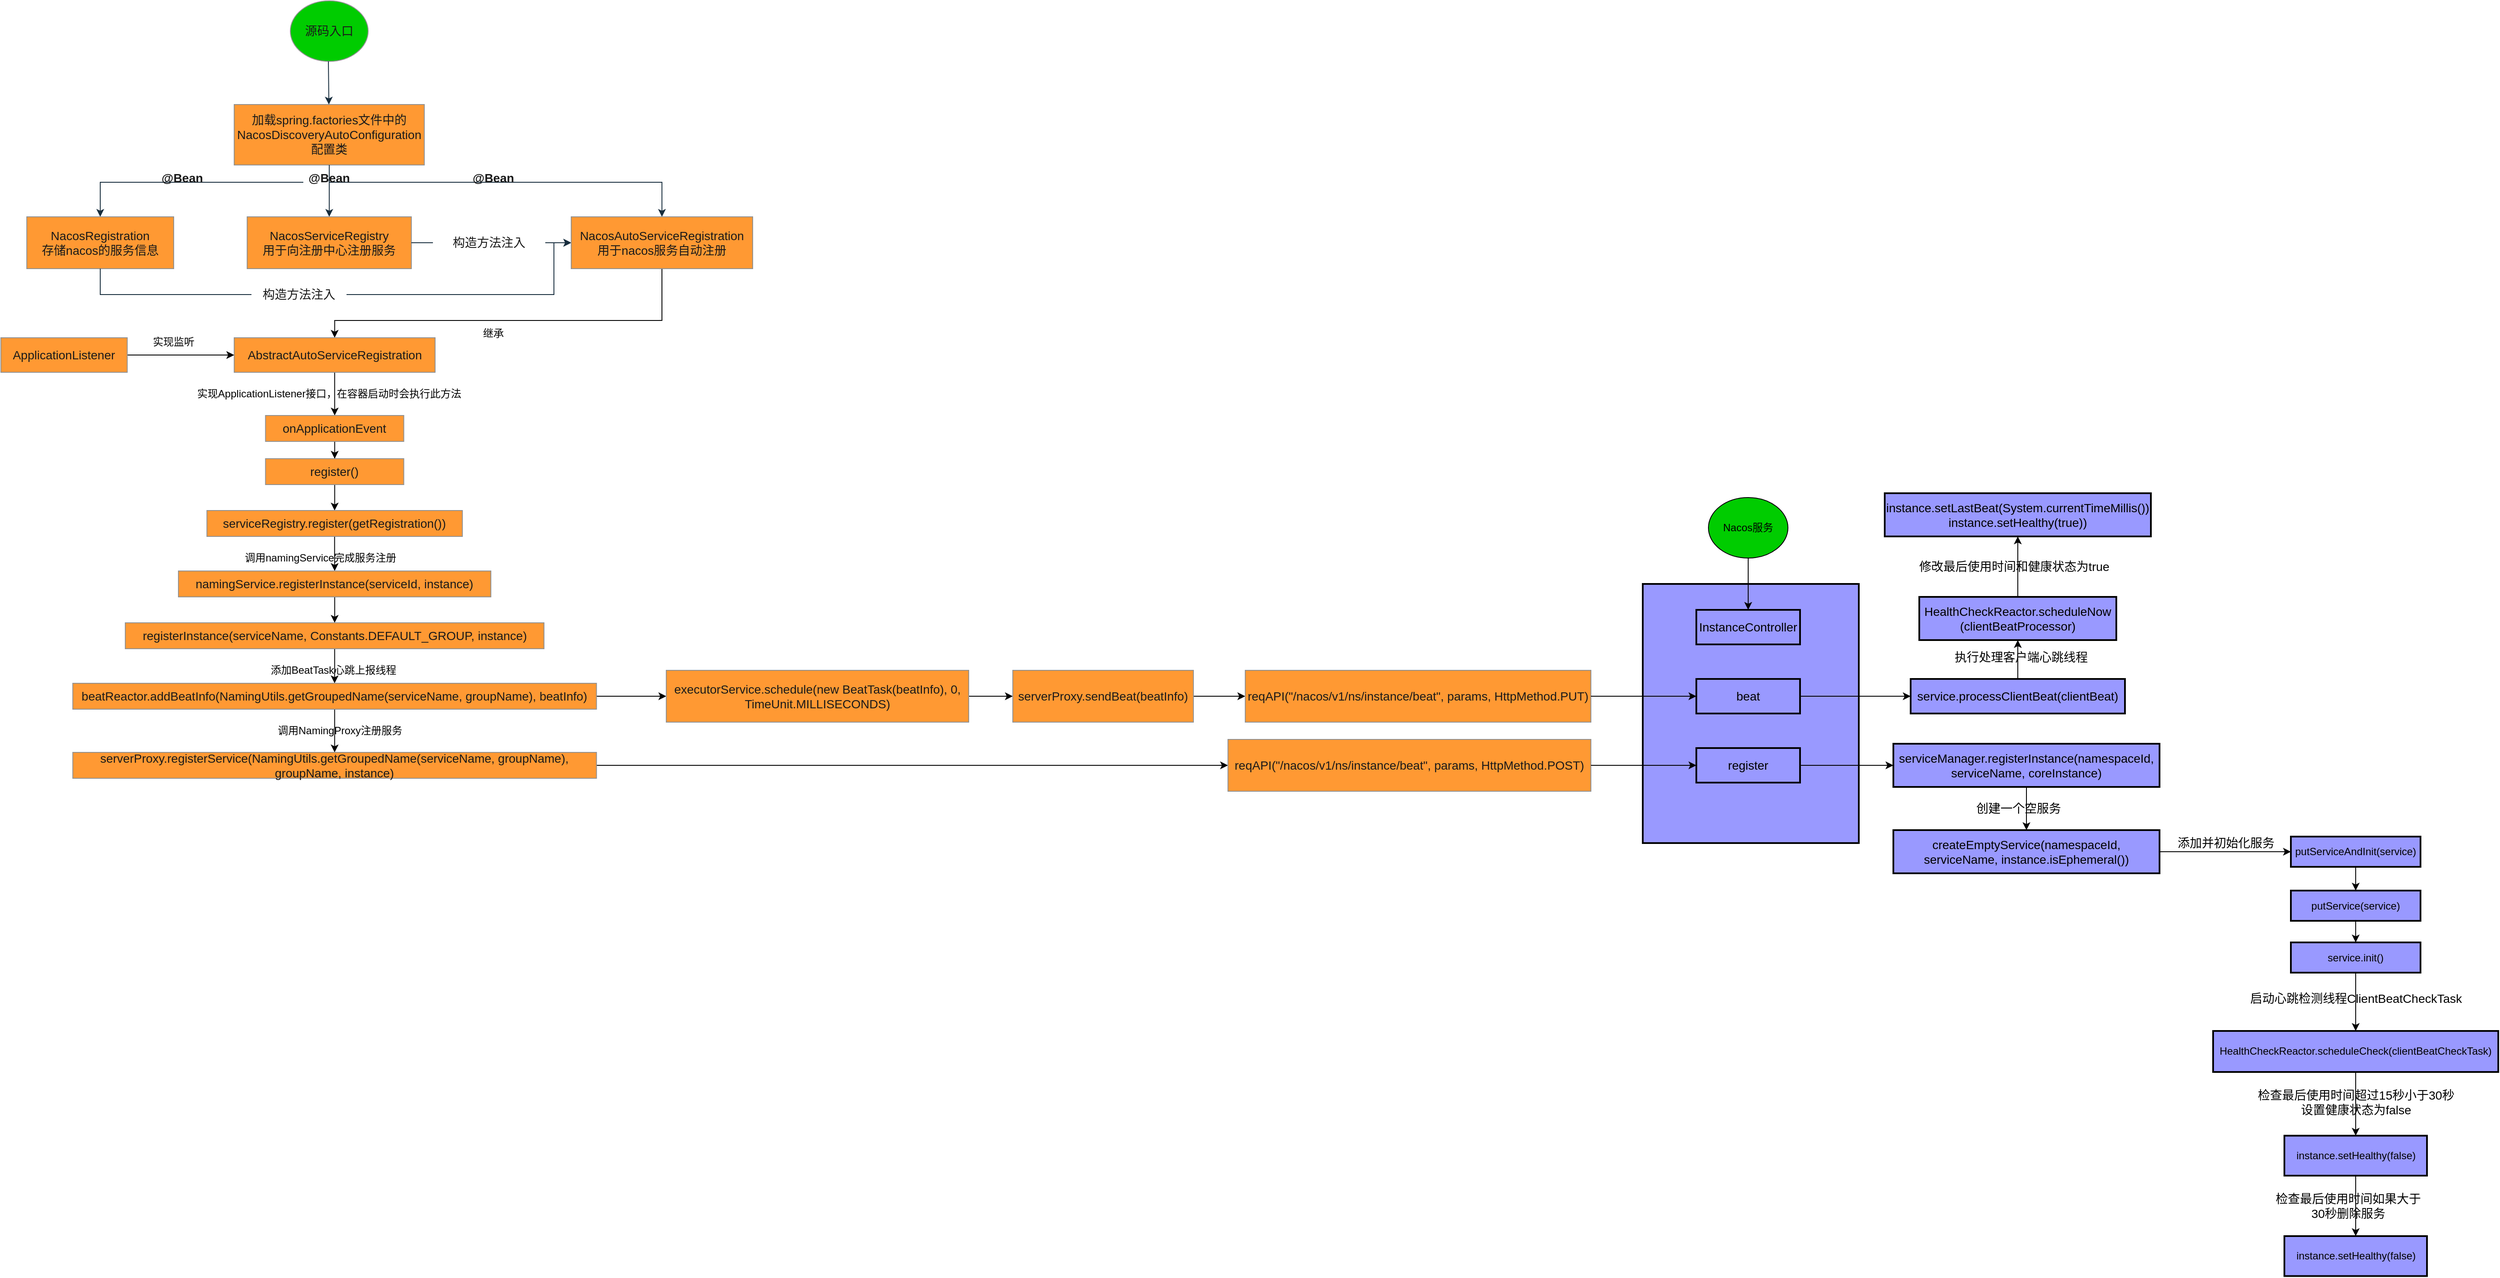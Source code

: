 <mxfile version="20.2.6" type="device"><diagram id="XiNR9JLJHjYrOLOU8RNQ" name="第 1 页"><mxGraphModel dx="3555" dy="1905" grid="1" gridSize="10" guides="1" tooltips="1" connect="1" arrows="1" fold="1" page="1" pageScale="1" pageWidth="827" pageHeight="1169" math="0" shadow="0"><root><mxCell id="0"/><mxCell id="1" parent="0"/><mxCell id="MS3i4A6nA0MEaN-V1GOZ-1" value="&lt;font style=&quot;font-size: 14px;&quot;&gt;源码入口&lt;/font&gt;" style="ellipse;whiteSpace=wrap;html=1;labelBackgroundColor=none;rounded=0;fillColor=#00CC00;strokeColor=#909090;fontColor=#1A1A1A;" parent="1" vertex="1"><mxGeometry x="345" y="10" width="90" height="70" as="geometry"/></mxCell><mxCell id="MS3i4A6nA0MEaN-V1GOZ-2" value="" style="edgeStyle=orthogonalEdgeStyle;rounded=0;orthogonalLoop=1;jettySize=auto;html=1;fontSize=14;fontColor=#1A1A1A;strokeColor=#182E3E;" parent="1" source="MS3i4A6nA0MEaN-V1GOZ-5" target="MS3i4A6nA0MEaN-V1GOZ-10" edge="1"><mxGeometry relative="1" as="geometry"/></mxCell><mxCell id="MS3i4A6nA0MEaN-V1GOZ-3" style="edgeStyle=orthogonalEdgeStyle;rounded=0;orthogonalLoop=1;jettySize=auto;html=1;entryX=0.5;entryY=0;entryDx=0;entryDy=0;fontSize=14;fontColor=#1A1A1A;strokeColor=#182E3E;startArrow=none;" parent="1" source="MS3i4A6nA0MEaN-V1GOZ-13" target="MS3i4A6nA0MEaN-V1GOZ-8" edge="1"><mxGeometry relative="1" as="geometry"><Array as="points"><mxPoint x="125" y="220"/></Array></mxGeometry></mxCell><mxCell id="MS3i4A6nA0MEaN-V1GOZ-4" style="edgeStyle=orthogonalEdgeStyle;rounded=0;orthogonalLoop=1;jettySize=auto;html=1;fontSize=14;fontColor=#1A1A1A;strokeColor=#182E3E;startArrow=none;" parent="1" source="MS3i4A6nA0MEaN-V1GOZ-12" target="MS3i4A6nA0MEaN-V1GOZ-11" edge="1"><mxGeometry relative="1" as="geometry"><Array as="points"><mxPoint x="390" y="220"/><mxPoint x="645" y="220"/></Array></mxGeometry></mxCell><mxCell id="MS3i4A6nA0MEaN-V1GOZ-5" value="加载spring.factories文件中的NacosDiscoveryAutoConfiguration配置类" style="rounded=0;whiteSpace=wrap;html=1;fontSize=14;fontColor=#1A1A1A;strokeColor=#909090;fillColor=#FF9933;" parent="1" vertex="1"><mxGeometry x="280" y="130" width="220" height="70" as="geometry"/></mxCell><mxCell id="MS3i4A6nA0MEaN-V1GOZ-6" value="" style="endArrow=classic;html=1;rounded=0;fontSize=14;fontColor=#1A1A1A;strokeColor=#182E3E;" parent="1" target="MS3i4A6nA0MEaN-V1GOZ-5" edge="1"><mxGeometry width="50" height="50" relative="1" as="geometry"><mxPoint x="389" y="80" as="sourcePoint"/><mxPoint x="439" y="30" as="targetPoint"/></mxGeometry></mxCell><mxCell id="MS3i4A6nA0MEaN-V1GOZ-7" style="edgeStyle=orthogonalEdgeStyle;rounded=0;orthogonalLoop=1;jettySize=auto;html=1;fontSize=14;fontColor=#1A1A1A;strokeColor=#182E3E;entryX=0;entryY=0.5;entryDx=0;entryDy=0;startArrow=none;" parent="1" source="MS3i4A6nA0MEaN-V1GOZ-18" target="MS3i4A6nA0MEaN-V1GOZ-11" edge="1"><mxGeometry relative="1" as="geometry"><mxPoint x="650" y="290" as="targetPoint"/><Array as="points"><mxPoint x="650" y="350"/><mxPoint x="650" y="290"/></Array></mxGeometry></mxCell><mxCell id="MS3i4A6nA0MEaN-V1GOZ-8" value="NacosRegistration&lt;br&gt;存储nacos的服务信息" style="rounded=0;whiteSpace=wrap;html=1;fontSize=14;fontColor=#1A1A1A;strokeColor=#909090;fillColor=#FF9933;" parent="1" vertex="1"><mxGeometry x="40" y="260" width="170" height="60" as="geometry"/></mxCell><mxCell id="MS3i4A6nA0MEaN-V1GOZ-9" style="edgeStyle=orthogonalEdgeStyle;rounded=0;orthogonalLoop=1;jettySize=auto;html=1;entryX=0;entryY=0.5;entryDx=0;entryDy=0;fontSize=14;fontColor=#1A1A1A;strokeColor=#182E3E;startArrow=none;" parent="1" source="MS3i4A6nA0MEaN-V1GOZ-16" target="MS3i4A6nA0MEaN-V1GOZ-11" edge="1"><mxGeometry relative="1" as="geometry"/></mxCell><mxCell id="MS3i4A6nA0MEaN-V1GOZ-10" value="NacosServiceRegistry&lt;br&gt;用于向注册中心注册服务" style="rounded=0;whiteSpace=wrap;html=1;fontSize=14;fontColor=#1A1A1A;strokeColor=#909090;fillColor=#FF9933;" parent="1" vertex="1"><mxGeometry x="295" y="260" width="190" height="60" as="geometry"/></mxCell><mxCell id="9adXEB_GNMB9PF9maurZ-7" value="" style="edgeStyle=orthogonalEdgeStyle;rounded=0;orthogonalLoop=1;jettySize=auto;html=1;entryX=0.5;entryY=0;entryDx=0;entryDy=0;" parent="1" source="MS3i4A6nA0MEaN-V1GOZ-11" target="9adXEB_GNMB9PF9maurZ-6" edge="1"><mxGeometry relative="1" as="geometry"><mxPoint x="400" y="380" as="targetPoint"/><Array as="points"><mxPoint x="775" y="380"/><mxPoint x="396" y="380"/></Array></mxGeometry></mxCell><mxCell id="MS3i4A6nA0MEaN-V1GOZ-11" value="NacosAutoServiceRegistration&lt;br&gt;用于nacos服务自动注册" style="rounded=0;whiteSpace=wrap;html=1;fontSize=14;fontColor=#1A1A1A;strokeColor=#909090;fillColor=#FF9933;" parent="1" vertex="1"><mxGeometry x="670" y="260" width="210" height="60" as="geometry"/></mxCell><mxCell id="MS3i4A6nA0MEaN-V1GOZ-12" value="@Bean" style="text;html=1;strokeColor=none;fillColor=none;align=center;verticalAlign=middle;whiteSpace=wrap;rounded=0;fontSize=14;fontColor=#1A1A1A;fontStyle=1" parent="1" vertex="1"><mxGeometry x="550" y="200" width="60" height="30" as="geometry"/></mxCell><mxCell id="MS3i4A6nA0MEaN-V1GOZ-13" value="@Bean" style="text;html=1;strokeColor=none;fillColor=none;align=center;verticalAlign=middle;whiteSpace=wrap;rounded=0;fontSize=14;fontColor=#1A1A1A;fontStyle=1" parent="1" vertex="1"><mxGeometry x="360" y="200" width="60" height="30" as="geometry"/></mxCell><mxCell id="MS3i4A6nA0MEaN-V1GOZ-14" value="" style="edgeStyle=orthogonalEdgeStyle;rounded=0;orthogonalLoop=1;jettySize=auto;html=1;entryX=0.5;entryY=0;entryDx=0;entryDy=0;fontSize=14;fontColor=#1A1A1A;strokeColor=#182E3E;endArrow=none;" parent="1" source="MS3i4A6nA0MEaN-V1GOZ-5" target="MS3i4A6nA0MEaN-V1GOZ-13" edge="1"><mxGeometry relative="1" as="geometry"><mxPoint x="390" y="200" as="sourcePoint"/><mxPoint x="125" y="260" as="targetPoint"/><Array as="points"><mxPoint x="390" y="220"/></Array></mxGeometry></mxCell><mxCell id="MS3i4A6nA0MEaN-V1GOZ-15" value="@Bean" style="text;html=1;strokeColor=none;fillColor=none;align=center;verticalAlign=middle;whiteSpace=wrap;rounded=0;fontSize=14;fontColor=#1A1A1A;fontStyle=1" parent="1" vertex="1"><mxGeometry x="190" y="200" width="60" height="30" as="geometry"/></mxCell><mxCell id="MS3i4A6nA0MEaN-V1GOZ-16" value="构造方法注入" style="text;html=1;strokeColor=none;fillColor=none;align=center;verticalAlign=middle;whiteSpace=wrap;rounded=0;fontSize=14;fontColor=#1A1A1A;" parent="1" vertex="1"><mxGeometry x="510" y="275" width="130" height="30" as="geometry"/></mxCell><mxCell id="MS3i4A6nA0MEaN-V1GOZ-17" value="" style="edgeStyle=orthogonalEdgeStyle;rounded=0;orthogonalLoop=1;jettySize=auto;html=1;entryX=0;entryY=0.5;entryDx=0;entryDy=0;fontSize=14;fontColor=#1A1A1A;strokeColor=#182E3E;endArrow=none;" parent="1" source="MS3i4A6nA0MEaN-V1GOZ-10" target="MS3i4A6nA0MEaN-V1GOZ-16" edge="1"><mxGeometry relative="1" as="geometry"><mxPoint x="485" y="290" as="sourcePoint"/><mxPoint x="600" y="290" as="targetPoint"/></mxGeometry></mxCell><mxCell id="MS3i4A6nA0MEaN-V1GOZ-18" value="构造方法注入" style="text;html=1;strokeColor=none;fillColor=none;align=center;verticalAlign=middle;whiteSpace=wrap;rounded=0;fontSize=14;fontColor=#1A1A1A;" parent="1" vertex="1"><mxGeometry x="300" y="335" width="110" height="30" as="geometry"/></mxCell><mxCell id="MS3i4A6nA0MEaN-V1GOZ-19" value="" style="edgeStyle=orthogonalEdgeStyle;rounded=0;orthogonalLoop=1;jettySize=auto;html=1;fontSize=14;fontColor=#1A1A1A;strokeColor=#182E3E;entryX=0;entryY=0.5;entryDx=0;entryDy=0;endArrow=none;" parent="1" source="MS3i4A6nA0MEaN-V1GOZ-8" target="MS3i4A6nA0MEaN-V1GOZ-18" edge="1"><mxGeometry relative="1" as="geometry"><mxPoint x="670" y="290" as="targetPoint"/><mxPoint x="125" y="320" as="sourcePoint"/><Array as="points"><mxPoint x="125" y="350"/></Array></mxGeometry></mxCell><mxCell id="9adXEB_GNMB9PF9maurZ-2" style="edgeStyle=orthogonalEdgeStyle;rounded=0;orthogonalLoop=1;jettySize=auto;html=1;exitX=0.5;exitY=1;exitDx=0;exitDy=0;" parent="1" edge="1"><mxGeometry relative="1" as="geometry"><mxPoint x="390" y="450" as="sourcePoint"/><mxPoint x="390" y="450" as="targetPoint"/></mxGeometry></mxCell><mxCell id="9FEJNgKFsOuCE_ZTB_JF-2" value="" style="edgeStyle=orthogonalEdgeStyle;rounded=0;orthogonalLoop=1;jettySize=auto;html=1;" edge="1" parent="1" source="9adXEB_GNMB9PF9maurZ-6" target="9FEJNgKFsOuCE_ZTB_JF-1"><mxGeometry relative="1" as="geometry"/></mxCell><mxCell id="9adXEB_GNMB9PF9maurZ-6" value="AbstractAutoServiceRegistration" style="whiteSpace=wrap;html=1;fontSize=14;fillColor=#FF9933;strokeColor=#909090;fontColor=#1A1A1A;rounded=0;" parent="1" vertex="1"><mxGeometry x="280" y="400" width="232.5" height="40" as="geometry"/></mxCell><mxCell id="9adXEB_GNMB9PF9maurZ-13" value="继承" style="text;html=1;strokeColor=none;fillColor=none;align=center;verticalAlign=middle;whiteSpace=wrap;rounded=0;" parent="1" vertex="1"><mxGeometry x="550" y="380" width="60" height="30" as="geometry"/></mxCell><mxCell id="9adXEB_GNMB9PF9maurZ-16" style="edgeStyle=orthogonalEdgeStyle;rounded=0;orthogonalLoop=1;jettySize=auto;html=1;entryX=0;entryY=0.5;entryDx=0;entryDy=0;" parent="1" source="9adXEB_GNMB9PF9maurZ-14" target="9adXEB_GNMB9PF9maurZ-6" edge="1"><mxGeometry relative="1" as="geometry"/></mxCell><mxCell id="9adXEB_GNMB9PF9maurZ-14" value="ApplicationListener" style="whiteSpace=wrap;html=1;fontSize=14;fillColor=#FF9933;strokeColor=#909090;fontColor=#1A1A1A;rounded=0;" parent="1" vertex="1"><mxGeometry x="10" y="400" width="146.25" height="40" as="geometry"/></mxCell><mxCell id="9adXEB_GNMB9PF9maurZ-18" value="实现监听" style="text;html=1;strokeColor=none;fillColor=none;align=center;verticalAlign=middle;whiteSpace=wrap;rounded=0;" parent="1" vertex="1"><mxGeometry x="180" y="390" width="60" height="30" as="geometry"/></mxCell><mxCell id="9FEJNgKFsOuCE_ZTB_JF-7" value="" style="edgeStyle=orthogonalEdgeStyle;rounded=0;orthogonalLoop=1;jettySize=auto;html=1;" edge="1" parent="1" source="9FEJNgKFsOuCE_ZTB_JF-1" target="9FEJNgKFsOuCE_ZTB_JF-6"><mxGeometry relative="1" as="geometry"/></mxCell><mxCell id="9FEJNgKFsOuCE_ZTB_JF-1" value="onApplicationEvent" style="whiteSpace=wrap;html=1;fontSize=14;fillColor=#FF9933;strokeColor=#909090;fontColor=#1A1A1A;rounded=0;" vertex="1" parent="1"><mxGeometry x="316.25" y="490" width="160" height="30" as="geometry"/></mxCell><mxCell id="9FEJNgKFsOuCE_ZTB_JF-3" value="实现ApplicationListener接口，在容器启动时会执行此方法" style="text;html=1;strokeColor=none;fillColor=none;align=center;verticalAlign=middle;whiteSpace=wrap;rounded=0;" vertex="1" parent="1"><mxGeometry x="210" y="450" width="360" height="30" as="geometry"/></mxCell><mxCell id="9FEJNgKFsOuCE_ZTB_JF-9" value="" style="edgeStyle=orthogonalEdgeStyle;rounded=0;orthogonalLoop=1;jettySize=auto;html=1;" edge="1" parent="1" source="9FEJNgKFsOuCE_ZTB_JF-6" target="9FEJNgKFsOuCE_ZTB_JF-8"><mxGeometry relative="1" as="geometry"/></mxCell><mxCell id="9FEJNgKFsOuCE_ZTB_JF-6" value="register()" style="whiteSpace=wrap;html=1;fontSize=14;fillColor=#FF9933;strokeColor=#909090;fontColor=#1A1A1A;rounded=0;" vertex="1" parent="1"><mxGeometry x="316.25" y="540" width="160" height="30" as="geometry"/></mxCell><mxCell id="9FEJNgKFsOuCE_ZTB_JF-11" value="" style="edgeStyle=orthogonalEdgeStyle;rounded=0;orthogonalLoop=1;jettySize=auto;html=1;" edge="1" parent="1" source="9FEJNgKFsOuCE_ZTB_JF-8" target="9FEJNgKFsOuCE_ZTB_JF-10"><mxGeometry relative="1" as="geometry"/></mxCell><mxCell id="9FEJNgKFsOuCE_ZTB_JF-8" value="serviceRegistry.register(getRegistration())" style="whiteSpace=wrap;html=1;fontSize=14;fillColor=#FF9933;strokeColor=#909090;fontColor=#1A1A1A;rounded=0;" vertex="1" parent="1"><mxGeometry x="248.44" y="600" width="295.62" height="30" as="geometry"/></mxCell><mxCell id="9FEJNgKFsOuCE_ZTB_JF-15" value="" style="edgeStyle=orthogonalEdgeStyle;rounded=0;orthogonalLoop=1;jettySize=auto;html=1;" edge="1" parent="1" source="9FEJNgKFsOuCE_ZTB_JF-10" target="9FEJNgKFsOuCE_ZTB_JF-14"><mxGeometry relative="1" as="geometry"/></mxCell><mxCell id="9FEJNgKFsOuCE_ZTB_JF-10" value="namingService.registerInstance(serviceId, instance)" style="whiteSpace=wrap;html=1;fontSize=14;fillColor=#FF9933;strokeColor=#909090;fontColor=#1A1A1A;rounded=0;" vertex="1" parent="1"><mxGeometry x="215.47" y="670" width="361.56" height="30" as="geometry"/></mxCell><mxCell id="9FEJNgKFsOuCE_ZTB_JF-13" value="调用namingService完成服务注册" style="text;html=1;strokeColor=none;fillColor=none;align=center;verticalAlign=middle;whiteSpace=wrap;rounded=0;" vertex="1" parent="1"><mxGeometry x="250" y="640" width="260" height="30" as="geometry"/></mxCell><mxCell id="9FEJNgKFsOuCE_ZTB_JF-17" value="" style="edgeStyle=orthogonalEdgeStyle;rounded=0;orthogonalLoop=1;jettySize=auto;html=1;" edge="1" parent="1" source="9FEJNgKFsOuCE_ZTB_JF-14" target="9FEJNgKFsOuCE_ZTB_JF-16"><mxGeometry relative="1" as="geometry"/></mxCell><mxCell id="9FEJNgKFsOuCE_ZTB_JF-14" value="registerInstance(serviceName, Constants.DEFAULT_GROUP, instance)" style="whiteSpace=wrap;html=1;fontSize=14;fillColor=#FF9933;strokeColor=#909090;fontColor=#1A1A1A;rounded=0;" vertex="1" parent="1"><mxGeometry x="153.98" y="730" width="484.53" height="30" as="geometry"/></mxCell><mxCell id="9FEJNgKFsOuCE_ZTB_JF-20" value="" style="edgeStyle=orthogonalEdgeStyle;rounded=0;orthogonalLoop=1;jettySize=auto;html=1;" edge="1" parent="1" source="9FEJNgKFsOuCE_ZTB_JF-16" target="9FEJNgKFsOuCE_ZTB_JF-19"><mxGeometry relative="1" as="geometry"/></mxCell><mxCell id="9FEJNgKFsOuCE_ZTB_JF-24" value="" style="edgeStyle=orthogonalEdgeStyle;rounded=0;orthogonalLoop=1;jettySize=auto;html=1;" edge="1" parent="1" source="9FEJNgKFsOuCE_ZTB_JF-16" target="9FEJNgKFsOuCE_ZTB_JF-23"><mxGeometry relative="1" as="geometry"/></mxCell><mxCell id="9FEJNgKFsOuCE_ZTB_JF-16" value="beatReactor.addBeatInfo(NamingUtils.getGroupedName(serviceName, groupName), beatInfo)" style="whiteSpace=wrap;html=1;fontSize=14;fillColor=#FF9933;strokeColor=#909090;fontColor=#1A1A1A;rounded=0;" vertex="1" parent="1"><mxGeometry x="93.23" y="800" width="606.02" height="30" as="geometry"/></mxCell><mxCell id="9FEJNgKFsOuCE_ZTB_JF-18" value="添加BeatTask心跳上报线程" style="text;html=1;strokeColor=none;fillColor=none;align=center;verticalAlign=middle;whiteSpace=wrap;rounded=0;" vertex="1" parent="1"><mxGeometry x="170" y="770" width="450" height="30" as="geometry"/></mxCell><mxCell id="9FEJNgKFsOuCE_ZTB_JF-30" value="" style="edgeStyle=orthogonalEdgeStyle;rounded=0;orthogonalLoop=1;jettySize=auto;html=1;" edge="1" parent="1" source="9FEJNgKFsOuCE_ZTB_JF-19" target="9FEJNgKFsOuCE_ZTB_JF-29"><mxGeometry relative="1" as="geometry"/></mxCell><mxCell id="9FEJNgKFsOuCE_ZTB_JF-19" value="serverProxy.registerService(NamingUtils.getGroupedName(serviceName, groupName), groupName, instance)" style="whiteSpace=wrap;html=1;fontSize=14;fillColor=#FF9933;strokeColor=#909090;fontColor=#1A1A1A;rounded=0;" vertex="1" parent="1"><mxGeometry x="93.24" y="880" width="606.02" height="30" as="geometry"/></mxCell><mxCell id="9FEJNgKFsOuCE_ZTB_JF-21" value="调用NamingProxy注册服务" style="text;html=1;strokeColor=none;fillColor=none;align=center;verticalAlign=middle;whiteSpace=wrap;rounded=0;" vertex="1" parent="1"><mxGeometry x="285" y="840" width="235" height="30" as="geometry"/></mxCell><mxCell id="9FEJNgKFsOuCE_ZTB_JF-26" value="" style="edgeStyle=orthogonalEdgeStyle;rounded=0;orthogonalLoop=1;jettySize=auto;html=1;" edge="1" parent="1" source="9FEJNgKFsOuCE_ZTB_JF-23" target="9FEJNgKFsOuCE_ZTB_JF-25"><mxGeometry relative="1" as="geometry"/></mxCell><mxCell id="9FEJNgKFsOuCE_ZTB_JF-23" value="executorService.schedule(new BeatTask(beatInfo), 0, TimeUnit.MILLISECONDS)" style="whiteSpace=wrap;html=1;fontSize=14;fillColor=#FF9933;strokeColor=#909090;fontColor=#1A1A1A;rounded=0;" vertex="1" parent="1"><mxGeometry x="780" y="785" width="350" height="60" as="geometry"/></mxCell><mxCell id="9FEJNgKFsOuCE_ZTB_JF-28" value="" style="edgeStyle=orthogonalEdgeStyle;rounded=0;orthogonalLoop=1;jettySize=auto;html=1;" edge="1" parent="1" source="9FEJNgKFsOuCE_ZTB_JF-25" target="9FEJNgKFsOuCE_ZTB_JF-27"><mxGeometry relative="1" as="geometry"/></mxCell><mxCell id="9FEJNgKFsOuCE_ZTB_JF-25" value="serverProxy.sendBeat(beatInfo)" style="whiteSpace=wrap;html=1;fontSize=14;fillColor=#FF9933;strokeColor=#909090;fontColor=#1A1A1A;rounded=0;" vertex="1" parent="1"><mxGeometry x="1181" y="785" width="209" height="60" as="geometry"/></mxCell><mxCell id="9FEJNgKFsOuCE_ZTB_JF-27" value="reqAPI(&quot;/nacos/v1/ns/instance/beat&quot;, params, HttpMethod.PUT)" style="whiteSpace=wrap;html=1;fontSize=14;fillColor=#FF9933;strokeColor=#909090;fontColor=#1A1A1A;rounded=0;" vertex="1" parent="1"><mxGeometry x="1450" y="785" width="400" height="60" as="geometry"/></mxCell><mxCell id="9FEJNgKFsOuCE_ZTB_JF-29" value="reqAPI(&quot;/nacos/v1/ns/instance/beat&quot;, params, HttpMethod.POST)" style="whiteSpace=wrap;html=1;fontSize=14;fillColor=#FF9933;strokeColor=#909090;fontColor=#1A1A1A;rounded=0;" vertex="1" parent="1"><mxGeometry x="1430" y="865" width="420" height="60" as="geometry"/></mxCell><mxCell id="9FEJNgKFsOuCE_ZTB_JF-31" value="Nacos服务" style="ellipse;whiteSpace=wrap;html=1;fillColor=#00CC00;" vertex="1" parent="1"><mxGeometry x="1986" y="585" width="92" height="70" as="geometry"/></mxCell><mxCell id="9FEJNgKFsOuCE_ZTB_JF-32" value="" style="whiteSpace=wrap;html=1;fillColor=#9999FF;strokeWidth=2;" vertex="1" parent="1"><mxGeometry x="1910" y="685" width="250" height="300" as="geometry"/></mxCell><mxCell id="9FEJNgKFsOuCE_ZTB_JF-34" value="&lt;font style=&quot;font-size: 14px;&quot;&gt;InstanceController&lt;/font&gt;" style="rounded=0;whiteSpace=wrap;html=1;fillColor=#9999FF;strokeWidth=2;" vertex="1" parent="1"><mxGeometry x="1972" y="715" width="120" height="40" as="geometry"/></mxCell><mxCell id="9FEJNgKFsOuCE_ZTB_JF-38" value="" style="endArrow=classic;html=1;rounded=0;fontSize=14;exitX=0.5;exitY=1;exitDx=0;exitDy=0;entryX=0.5;entryY=0;entryDx=0;entryDy=0;" edge="1" parent="1" source="9FEJNgKFsOuCE_ZTB_JF-31" target="9FEJNgKFsOuCE_ZTB_JF-34"><mxGeometry width="50" height="50" relative="1" as="geometry"><mxPoint x="2140" y="795" as="sourcePoint"/><mxPoint x="2190" y="835" as="targetPoint"/></mxGeometry></mxCell><mxCell id="9FEJNgKFsOuCE_ZTB_JF-44" value="" style="edgeStyle=orthogonalEdgeStyle;rounded=0;orthogonalLoop=1;jettySize=auto;html=1;fontSize=14;" edge="1" parent="1" source="9FEJNgKFsOuCE_ZTB_JF-39" target="9FEJNgKFsOuCE_ZTB_JF-43"><mxGeometry relative="1" as="geometry"/></mxCell><mxCell id="9FEJNgKFsOuCE_ZTB_JF-39" value="&lt;font style=&quot;font-size: 14px;&quot;&gt;beat&lt;/font&gt;" style="rounded=0;whiteSpace=wrap;html=1;fillColor=#9999FF;strokeWidth=2;" vertex="1" parent="1"><mxGeometry x="1972" y="795" width="120" height="40" as="geometry"/></mxCell><mxCell id="9FEJNgKFsOuCE_ZTB_JF-52" style="edgeStyle=orthogonalEdgeStyle;rounded=0;orthogonalLoop=1;jettySize=auto;html=1;entryX=0;entryY=0.5;entryDx=0;entryDy=0;fontSize=14;" edge="1" parent="1" source="9FEJNgKFsOuCE_ZTB_JF-40" target="9FEJNgKFsOuCE_ZTB_JF-51"><mxGeometry relative="1" as="geometry"/></mxCell><mxCell id="9FEJNgKFsOuCE_ZTB_JF-40" value="&lt;font style=&quot;font-size: 14px;&quot;&gt;register&lt;/font&gt;" style="rounded=0;whiteSpace=wrap;html=1;fillColor=#9999FF;strokeWidth=2;" vertex="1" parent="1"><mxGeometry x="1972" y="875" width="120" height="40" as="geometry"/></mxCell><mxCell id="9FEJNgKFsOuCE_ZTB_JF-41" style="edgeStyle=orthogonalEdgeStyle;rounded=0;orthogonalLoop=1;jettySize=auto;html=1;exitX=1;exitY=0.5;exitDx=0;exitDy=0;entryX=0;entryY=0.5;entryDx=0;entryDy=0;fontSize=14;" edge="1" parent="1" source="9FEJNgKFsOuCE_ZTB_JF-27" target="9FEJNgKFsOuCE_ZTB_JF-39"><mxGeometry relative="1" as="geometry"/></mxCell><mxCell id="9FEJNgKFsOuCE_ZTB_JF-42" style="edgeStyle=orthogonalEdgeStyle;rounded=0;orthogonalLoop=1;jettySize=auto;html=1;exitX=1;exitY=0.5;exitDx=0;exitDy=0;entryX=0;entryY=0.5;entryDx=0;entryDy=0;fontSize=14;" edge="1" parent="1" source="9FEJNgKFsOuCE_ZTB_JF-29" target="9FEJNgKFsOuCE_ZTB_JF-40"><mxGeometry relative="1" as="geometry"/></mxCell><mxCell id="9FEJNgKFsOuCE_ZTB_JF-46" value="" style="edgeStyle=orthogonalEdgeStyle;rounded=0;orthogonalLoop=1;jettySize=auto;html=1;fontSize=14;" edge="1" parent="1" source="9FEJNgKFsOuCE_ZTB_JF-43" target="9FEJNgKFsOuCE_ZTB_JF-45"><mxGeometry relative="1" as="geometry"/></mxCell><mxCell id="9FEJNgKFsOuCE_ZTB_JF-43" value="&lt;font style=&quot;font-size: 14px;&quot;&gt;service.processClientBeat(clientBeat)&lt;/font&gt;" style="rounded=0;whiteSpace=wrap;html=1;fillColor=#9999FF;strokeWidth=2;" vertex="1" parent="1"><mxGeometry x="2220" y="795" width="248" height="40" as="geometry"/></mxCell><mxCell id="9FEJNgKFsOuCE_ZTB_JF-49" value="" style="edgeStyle=orthogonalEdgeStyle;rounded=0;orthogonalLoop=1;jettySize=auto;html=1;fontSize=14;" edge="1" parent="1" source="9FEJNgKFsOuCE_ZTB_JF-45" target="9FEJNgKFsOuCE_ZTB_JF-48"><mxGeometry relative="1" as="geometry"/></mxCell><mxCell id="9FEJNgKFsOuCE_ZTB_JF-45" value="&lt;font style=&quot;font-size: 14px;&quot;&gt;HealthCheckReactor.scheduleNow&lt;br&gt;(clientBeatProcessor)&lt;/font&gt;" style="rounded=0;whiteSpace=wrap;html=1;fillColor=#9999FF;strokeWidth=2;" vertex="1" parent="1"><mxGeometry x="2230" y="700" width="228" height="50" as="geometry"/></mxCell><mxCell id="9FEJNgKFsOuCE_ZTB_JF-47" value="执行处理客户端心跳线程" style="text;html=1;strokeColor=none;fillColor=none;align=center;verticalAlign=middle;whiteSpace=wrap;rounded=0;fontSize=14;" vertex="1" parent="1"><mxGeometry x="2238" y="755" width="220" height="30" as="geometry"/></mxCell><mxCell id="9FEJNgKFsOuCE_ZTB_JF-48" value="&lt;span style=&quot;font-size: 14px;&quot;&gt;instance.setLastBeat(System.currentTimeMillis())&lt;/span&gt;&lt;br&gt;&lt;span style=&quot;font-size: 14px;&quot;&gt;instance.setHealthy(true))&lt;/span&gt;" style="rounded=0;whiteSpace=wrap;html=1;fillColor=#9999FF;strokeWidth=2;" vertex="1" parent="1"><mxGeometry x="2190" y="580" width="308" height="50" as="geometry"/></mxCell><mxCell id="9FEJNgKFsOuCE_ZTB_JF-50" value="修改最后使用时间和健康状态为true" style="text;html=1;strokeColor=none;fillColor=none;align=center;verticalAlign=middle;whiteSpace=wrap;rounded=0;fontSize=14;" vertex="1" parent="1"><mxGeometry x="2220" y="650" width="240" height="30" as="geometry"/></mxCell><mxCell id="9FEJNgKFsOuCE_ZTB_JF-54" value="" style="edgeStyle=orthogonalEdgeStyle;rounded=0;orthogonalLoop=1;jettySize=auto;html=1;fontSize=14;" edge="1" parent="1" source="9FEJNgKFsOuCE_ZTB_JF-51" target="9FEJNgKFsOuCE_ZTB_JF-53"><mxGeometry relative="1" as="geometry"/></mxCell><mxCell id="9FEJNgKFsOuCE_ZTB_JF-51" value="&lt;span style=&quot;font-size: 14px;&quot;&gt;serviceManager.registerInstance(namespaceId, serviceName, coreInstance)&lt;/span&gt;" style="rounded=0;whiteSpace=wrap;html=1;fillColor=#9999FF;strokeWidth=2;" vertex="1" parent="1"><mxGeometry x="2200" y="870" width="308" height="50" as="geometry"/></mxCell><mxCell id="9FEJNgKFsOuCE_ZTB_JF-57" value="" style="edgeStyle=orthogonalEdgeStyle;rounded=0;orthogonalLoop=1;jettySize=auto;html=1;fontSize=14;" edge="1" parent="1" source="9FEJNgKFsOuCE_ZTB_JF-53" target="9FEJNgKFsOuCE_ZTB_JF-56"><mxGeometry relative="1" as="geometry"/></mxCell><mxCell id="9FEJNgKFsOuCE_ZTB_JF-53" value="&lt;span style=&quot;font-size: 14px;&quot;&gt;createEmptyService(namespaceId, serviceName, instance.isEphemeral())&lt;/span&gt;" style="rounded=0;whiteSpace=wrap;html=1;fillColor=#9999FF;strokeWidth=2;" vertex="1" parent="1"><mxGeometry x="2200" y="970" width="308" height="50" as="geometry"/></mxCell><mxCell id="9FEJNgKFsOuCE_ZTB_JF-55" value="创建一个空服务" style="text;html=1;strokeColor=none;fillColor=none;align=center;verticalAlign=middle;whiteSpace=wrap;rounded=0;fontSize=14;" vertex="1" parent="1"><mxGeometry x="2220" y="930" width="250" height="30" as="geometry"/></mxCell><mxCell id="9FEJNgKFsOuCE_ZTB_JF-60" value="" style="edgeStyle=orthogonalEdgeStyle;rounded=0;orthogonalLoop=1;jettySize=auto;html=1;fontSize=14;" edge="1" parent="1" source="9FEJNgKFsOuCE_ZTB_JF-56" target="9FEJNgKFsOuCE_ZTB_JF-59"><mxGeometry relative="1" as="geometry"/></mxCell><mxCell id="9FEJNgKFsOuCE_ZTB_JF-56" value="putServiceAndInit(service)" style="whiteSpace=wrap;html=1;fillColor=#9999FF;rounded=0;strokeWidth=2;" vertex="1" parent="1"><mxGeometry x="2660" y="977.5" width="150" height="35" as="geometry"/></mxCell><mxCell id="9FEJNgKFsOuCE_ZTB_JF-58" value="添加并初始化服务" style="text;html=1;strokeColor=none;fillColor=none;align=center;verticalAlign=middle;whiteSpace=wrap;rounded=0;fontSize=14;" vertex="1" parent="1"><mxGeometry x="2520" y="970" width="130" height="30" as="geometry"/></mxCell><mxCell id="9FEJNgKFsOuCE_ZTB_JF-62" value="" style="edgeStyle=orthogonalEdgeStyle;rounded=0;orthogonalLoop=1;jettySize=auto;html=1;fontSize=14;" edge="1" parent="1" source="9FEJNgKFsOuCE_ZTB_JF-59" target="9FEJNgKFsOuCE_ZTB_JF-61"><mxGeometry relative="1" as="geometry"/></mxCell><mxCell id="9FEJNgKFsOuCE_ZTB_JF-59" value="putService(service)" style="whiteSpace=wrap;html=1;fillColor=#9999FF;rounded=0;strokeWidth=2;" vertex="1" parent="1"><mxGeometry x="2660" y="1040" width="150" height="35" as="geometry"/></mxCell><mxCell id="9FEJNgKFsOuCE_ZTB_JF-64" value="" style="edgeStyle=orthogonalEdgeStyle;rounded=0;orthogonalLoop=1;jettySize=auto;html=1;fontSize=14;" edge="1" parent="1" source="9FEJNgKFsOuCE_ZTB_JF-61" target="9FEJNgKFsOuCE_ZTB_JF-63"><mxGeometry relative="1" as="geometry"/></mxCell><mxCell id="9FEJNgKFsOuCE_ZTB_JF-61" value="service.init()" style="whiteSpace=wrap;html=1;fillColor=#9999FF;rounded=0;strokeWidth=2;" vertex="1" parent="1"><mxGeometry x="2660" y="1100" width="150" height="35" as="geometry"/></mxCell><mxCell id="9FEJNgKFsOuCE_ZTB_JF-70" value="" style="edgeStyle=orthogonalEdgeStyle;rounded=0;orthogonalLoop=1;jettySize=auto;html=1;fontSize=14;" edge="1" parent="1" source="9FEJNgKFsOuCE_ZTB_JF-63" target="9FEJNgKFsOuCE_ZTB_JF-69"><mxGeometry relative="1" as="geometry"/></mxCell><mxCell id="9FEJNgKFsOuCE_ZTB_JF-63" value="HealthCheckReactor.scheduleCheck(clientBeatCheckTask)" style="whiteSpace=wrap;html=1;fillColor=#9999FF;rounded=0;strokeWidth=2;" vertex="1" parent="1"><mxGeometry x="2570" y="1202.5" width="330" height="47.5" as="geometry"/></mxCell><mxCell id="9FEJNgKFsOuCE_ZTB_JF-65" value="启动心跳检测线程ClientBeatCheckTask" style="text;html=1;strokeColor=none;fillColor=none;align=center;verticalAlign=middle;whiteSpace=wrap;rounded=0;fontSize=14;" vertex="1" parent="1"><mxGeometry x="2592.5" y="1150" width="285" height="30" as="geometry"/></mxCell><mxCell id="9FEJNgKFsOuCE_ZTB_JF-73" value="" style="edgeStyle=orthogonalEdgeStyle;rounded=0;orthogonalLoop=1;jettySize=auto;html=1;fontSize=14;" edge="1" parent="1" source="9FEJNgKFsOuCE_ZTB_JF-69" target="9FEJNgKFsOuCE_ZTB_JF-72"><mxGeometry relative="1" as="geometry"/></mxCell><mxCell id="9FEJNgKFsOuCE_ZTB_JF-69" value="instance.setHealthy(false)" style="whiteSpace=wrap;html=1;fillColor=#9999FF;rounded=0;strokeWidth=2;" vertex="1" parent="1"><mxGeometry x="2652.5" y="1323.75" width="165" height="46.25" as="geometry"/></mxCell><mxCell id="9FEJNgKFsOuCE_ZTB_JF-71" value="检查最后使用时间超过15秒小于30秒设置健康状态为false" style="text;html=1;strokeColor=none;fillColor=none;align=center;verticalAlign=middle;whiteSpace=wrap;rounded=0;fontSize=14;" vertex="1" parent="1"><mxGeometry x="2616.5" y="1270" width="237" height="30" as="geometry"/></mxCell><mxCell id="9FEJNgKFsOuCE_ZTB_JF-72" value="instance.setHealthy(false)" style="whiteSpace=wrap;html=1;fillColor=#9999FF;rounded=0;strokeWidth=2;" vertex="1" parent="1"><mxGeometry x="2652.5" y="1440" width="165" height="46.25" as="geometry"/></mxCell><mxCell id="9FEJNgKFsOuCE_ZTB_JF-74" value="检查最后使用时间如果大于30秒删除服务" style="text;html=1;strokeColor=none;fillColor=none;align=center;verticalAlign=middle;whiteSpace=wrap;rounded=0;fontSize=14;" vertex="1" parent="1"><mxGeometry x="2634.5" y="1390" width="183" height="30" as="geometry"/></mxCell></root></mxGraphModel></diagram></mxfile>